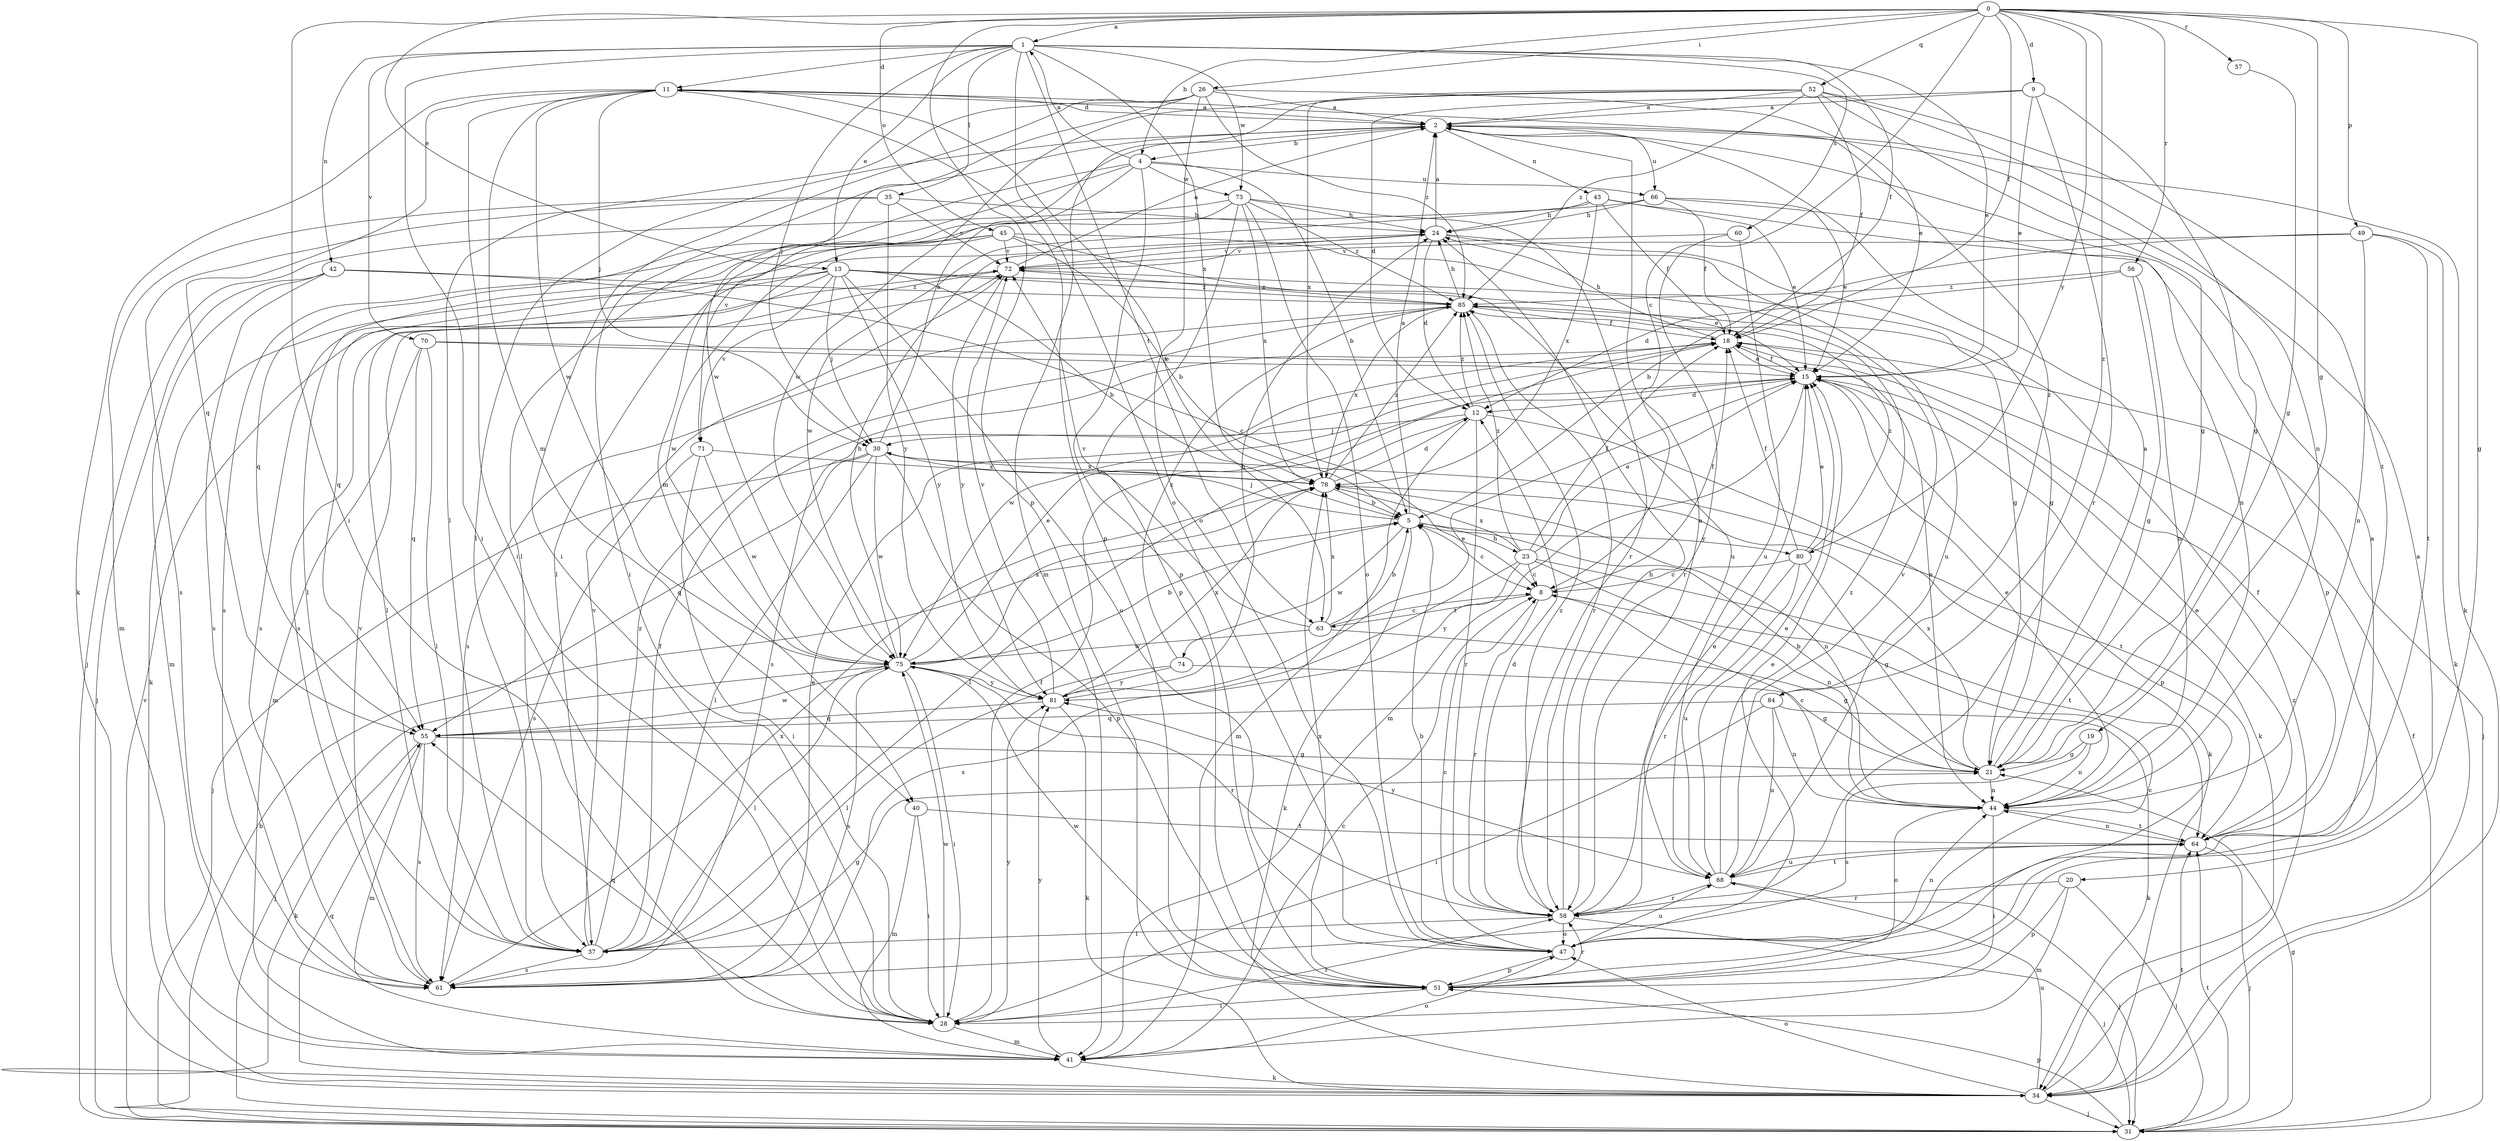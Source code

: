 strict digraph  {
0;
1;
2;
4;
5;
8;
9;
11;
12;
13;
15;
18;
19;
20;
21;
23;
24;
26;
28;
30;
31;
34;
35;
37;
40;
41;
42;
43;
44;
45;
47;
49;
51;
52;
55;
56;
57;
58;
60;
61;
63;
64;
66;
68;
70;
71;
72;
73;
74;
75;
78;
80;
81;
84;
85;
0 -> 1  [label=a];
0 -> 4  [label=b];
0 -> 8  [label=c];
0 -> 9  [label=d];
0 -> 13  [label=e];
0 -> 18  [label=f];
0 -> 19  [label=g];
0 -> 20  [label=g];
0 -> 26  [label=i];
0 -> 28  [label=i];
0 -> 45  [label=o];
0 -> 49  [label=p];
0 -> 51  [label=p];
0 -> 52  [label=q];
0 -> 56  [label=r];
0 -> 57  [label=r];
0 -> 80  [label=y];
0 -> 84  [label=z];
1 -> 11  [label=d];
1 -> 13  [label=e];
1 -> 15  [label=e];
1 -> 18  [label=f];
1 -> 28  [label=i];
1 -> 30  [label=j];
1 -> 35  [label=l];
1 -> 42  [label=n];
1 -> 47  [label=o];
1 -> 60  [label=s];
1 -> 63  [label=t];
1 -> 70  [label=v];
1 -> 73  [label=w];
1 -> 78  [label=x];
2 -> 4  [label=b];
2 -> 11  [label=d];
2 -> 28  [label=i];
2 -> 34  [label=k];
2 -> 37  [label=l];
2 -> 43  [label=n];
2 -> 66  [label=u];
4 -> 1  [label=a];
4 -> 5  [label=b];
4 -> 37  [label=l];
4 -> 40  [label=m];
4 -> 51  [label=p];
4 -> 66  [label=u];
4 -> 71  [label=v];
4 -> 73  [label=w];
5 -> 2  [label=a];
5 -> 8  [label=c];
5 -> 23  [label=h];
5 -> 30  [label=j];
5 -> 34  [label=k];
5 -> 74  [label=w];
5 -> 80  [label=y];
8 -> 18  [label=f];
8 -> 58  [label=r];
8 -> 63  [label=t];
9 -> 2  [label=a];
9 -> 12  [label=d];
9 -> 15  [label=e];
9 -> 21  [label=g];
9 -> 58  [label=r];
11 -> 2  [label=a];
11 -> 28  [label=i];
11 -> 30  [label=j];
11 -> 34  [label=k];
11 -> 40  [label=m];
11 -> 51  [label=p];
11 -> 55  [label=q];
11 -> 63  [label=t];
11 -> 75  [label=w];
11 -> 84  [label=z];
12 -> 30  [label=j];
12 -> 34  [label=k];
12 -> 37  [label=l];
12 -> 41  [label=m];
12 -> 58  [label=r];
12 -> 85  [label=z];
13 -> 5  [label=b];
13 -> 15  [label=e];
13 -> 30  [label=j];
13 -> 34  [label=k];
13 -> 37  [label=l];
13 -> 47  [label=o];
13 -> 61  [label=s];
13 -> 71  [label=v];
13 -> 81  [label=y];
13 -> 85  [label=z];
15 -> 12  [label=d];
15 -> 18  [label=f];
15 -> 34  [label=k];
15 -> 41  [label=m];
15 -> 51  [label=p];
18 -> 15  [label=e];
18 -> 24  [label=h];
18 -> 31  [label=j];
18 -> 61  [label=s];
18 -> 75  [label=w];
19 -> 21  [label=g];
19 -> 44  [label=n];
19 -> 61  [label=s];
20 -> 31  [label=j];
20 -> 41  [label=m];
20 -> 51  [label=p];
20 -> 58  [label=r];
21 -> 2  [label=a];
21 -> 5  [label=b];
21 -> 44  [label=n];
21 -> 78  [label=x];
23 -> 8  [label=c];
23 -> 15  [label=e];
23 -> 18  [label=f];
23 -> 44  [label=n];
23 -> 61  [label=s];
23 -> 64  [label=t];
23 -> 78  [label=x];
23 -> 81  [label=y];
23 -> 85  [label=z];
24 -> 2  [label=a];
24 -> 12  [label=d];
24 -> 21  [label=g];
24 -> 55  [label=q];
24 -> 68  [label=u];
24 -> 72  [label=v];
26 -> 2  [label=a];
26 -> 15  [label=e];
26 -> 28  [label=i];
26 -> 37  [label=l];
26 -> 47  [label=o];
26 -> 75  [label=w];
26 -> 85  [label=z];
28 -> 18  [label=f];
28 -> 41  [label=m];
28 -> 55  [label=q];
28 -> 58  [label=r];
28 -> 75  [label=w];
28 -> 81  [label=y];
30 -> 2  [label=a];
30 -> 31  [label=j];
30 -> 37  [label=l];
30 -> 51  [label=p];
30 -> 55  [label=q];
30 -> 64  [label=t];
30 -> 75  [label=w];
30 -> 78  [label=x];
31 -> 5  [label=b];
31 -> 18  [label=f];
31 -> 21  [label=g];
31 -> 51  [label=p];
31 -> 64  [label=t];
31 -> 72  [label=v];
34 -> 31  [label=j];
34 -> 47  [label=o];
34 -> 55  [label=q];
34 -> 64  [label=t];
34 -> 68  [label=u];
34 -> 85  [label=z];
35 -> 24  [label=h];
35 -> 41  [label=m];
35 -> 61  [label=s];
35 -> 72  [label=v];
35 -> 81  [label=y];
37 -> 18  [label=f];
37 -> 21  [label=g];
37 -> 61  [label=s];
37 -> 72  [label=v];
37 -> 85  [label=z];
40 -> 28  [label=i];
40 -> 41  [label=m];
40 -> 64  [label=t];
41 -> 8  [label=c];
41 -> 34  [label=k];
41 -> 47  [label=o];
41 -> 81  [label=y];
42 -> 8  [label=c];
42 -> 31  [label=j];
42 -> 41  [label=m];
42 -> 61  [label=s];
42 -> 85  [label=z];
43 -> 15  [label=e];
43 -> 18  [label=f];
43 -> 24  [label=h];
43 -> 51  [label=p];
43 -> 75  [label=w];
43 -> 78  [label=x];
44 -> 8  [label=c];
44 -> 15  [label=e];
44 -> 28  [label=i];
44 -> 47  [label=o];
44 -> 64  [label=t];
45 -> 5  [label=b];
45 -> 21  [label=g];
45 -> 37  [label=l];
45 -> 61  [label=s];
45 -> 68  [label=u];
45 -> 72  [label=v];
45 -> 75  [label=w];
47 -> 2  [label=a];
47 -> 5  [label=b];
47 -> 8  [label=c];
47 -> 15  [label=e];
47 -> 44  [label=n];
47 -> 51  [label=p];
47 -> 68  [label=u];
49 -> 5  [label=b];
49 -> 34  [label=k];
49 -> 44  [label=n];
49 -> 64  [label=t];
49 -> 72  [label=v];
51 -> 2  [label=a];
51 -> 8  [label=c];
51 -> 28  [label=i];
51 -> 58  [label=r];
51 -> 75  [label=w];
51 -> 78  [label=x];
52 -> 2  [label=a];
52 -> 18  [label=f];
52 -> 21  [label=g];
52 -> 41  [label=m];
52 -> 44  [label=n];
52 -> 64  [label=t];
52 -> 75  [label=w];
52 -> 78  [label=x];
52 -> 85  [label=z];
55 -> 21  [label=g];
55 -> 34  [label=k];
55 -> 41  [label=m];
55 -> 61  [label=s];
55 -> 75  [label=w];
56 -> 12  [label=d];
56 -> 21  [label=g];
56 -> 44  [label=n];
56 -> 85  [label=z];
57 -> 21  [label=g];
58 -> 2  [label=a];
58 -> 12  [label=d];
58 -> 15  [label=e];
58 -> 24  [label=h];
58 -> 31  [label=j];
58 -> 37  [label=l];
58 -> 47  [label=o];
58 -> 85  [label=z];
60 -> 58  [label=r];
60 -> 68  [label=u];
60 -> 72  [label=v];
61 -> 15  [label=e];
61 -> 72  [label=v];
61 -> 78  [label=x];
63 -> 5  [label=b];
63 -> 8  [label=c];
63 -> 21  [label=g];
63 -> 72  [label=v];
63 -> 75  [label=w];
63 -> 78  [label=x];
64 -> 15  [label=e];
64 -> 18  [label=f];
64 -> 31  [label=j];
64 -> 44  [label=n];
64 -> 68  [label=u];
66 -> 15  [label=e];
66 -> 18  [label=f];
66 -> 24  [label=h];
66 -> 37  [label=l];
66 -> 44  [label=n];
68 -> 15  [label=e];
68 -> 31  [label=j];
68 -> 58  [label=r];
68 -> 64  [label=t];
68 -> 72  [label=v];
68 -> 81  [label=y];
68 -> 85  [label=z];
70 -> 15  [label=e];
70 -> 37  [label=l];
70 -> 41  [label=m];
70 -> 44  [label=n];
70 -> 55  [label=q];
71 -> 28  [label=i];
71 -> 61  [label=s];
71 -> 75  [label=w];
71 -> 78  [label=x];
72 -> 2  [label=a];
72 -> 61  [label=s];
72 -> 81  [label=y];
72 -> 85  [label=z];
73 -> 24  [label=h];
73 -> 31  [label=j];
73 -> 47  [label=o];
73 -> 51  [label=p];
73 -> 55  [label=q];
73 -> 58  [label=r];
73 -> 78  [label=x];
73 -> 85  [label=z];
74 -> 21  [label=g];
74 -> 37  [label=l];
74 -> 81  [label=y];
74 -> 85  [label=z];
75 -> 5  [label=b];
75 -> 15  [label=e];
75 -> 24  [label=h];
75 -> 28  [label=i];
75 -> 31  [label=j];
75 -> 37  [label=l];
75 -> 58  [label=r];
75 -> 61  [label=s];
75 -> 78  [label=x];
75 -> 81  [label=y];
78 -> 5  [label=b];
78 -> 12  [label=d];
78 -> 44  [label=n];
78 -> 85  [label=z];
80 -> 8  [label=c];
80 -> 15  [label=e];
80 -> 18  [label=f];
80 -> 21  [label=g];
80 -> 58  [label=r];
80 -> 68  [label=u];
80 -> 85  [label=z];
81 -> 15  [label=e];
81 -> 24  [label=h];
81 -> 34  [label=k];
81 -> 55  [label=q];
81 -> 72  [label=v];
81 -> 78  [label=x];
84 -> 28  [label=i];
84 -> 34  [label=k];
84 -> 44  [label=n];
84 -> 55  [label=q];
84 -> 68  [label=u];
85 -> 18  [label=f];
85 -> 24  [label=h];
85 -> 58  [label=r];
85 -> 61  [label=s];
85 -> 78  [label=x];
}
